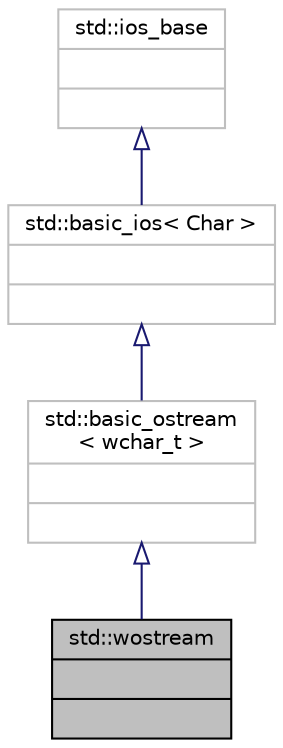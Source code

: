 digraph "std::wostream"
{
  edge [fontname="Helvetica",fontsize="10",labelfontname="Helvetica",labelfontsize="10"];
  node [fontname="Helvetica",fontsize="10",shape=record];
  Node1051 [label="{std::wostream\n||}",height=0.2,width=0.4,color="black", fillcolor="grey75", style="filled", fontcolor="black"];
  Node1052 -> Node1051 [dir="back",color="midnightblue",fontsize="10",style="solid",arrowtail="onormal",fontname="Helvetica"];
  Node1052 [label="{std::basic_ostream\l\< wchar_t \>\n||}",height=0.2,width=0.4,color="grey75", fillcolor="white", style="filled",tooltip="STL class "];
  Node1053 -> Node1052 [dir="back",color="midnightblue",fontsize="10",style="solid",arrowtail="onormal",fontname="Helvetica"];
  Node1053 [label="{std::basic_ios\< Char \>\n||}",height=0.2,width=0.4,color="grey75", fillcolor="white", style="filled",tooltip="STL class "];
  Node1054 -> Node1053 [dir="back",color="midnightblue",fontsize="10",style="solid",arrowtail="onormal",fontname="Helvetica"];
  Node1054 [label="{std::ios_base\n||}",height=0.2,width=0.4,color="grey75", fillcolor="white", style="filled",tooltip="STL class "];
}
